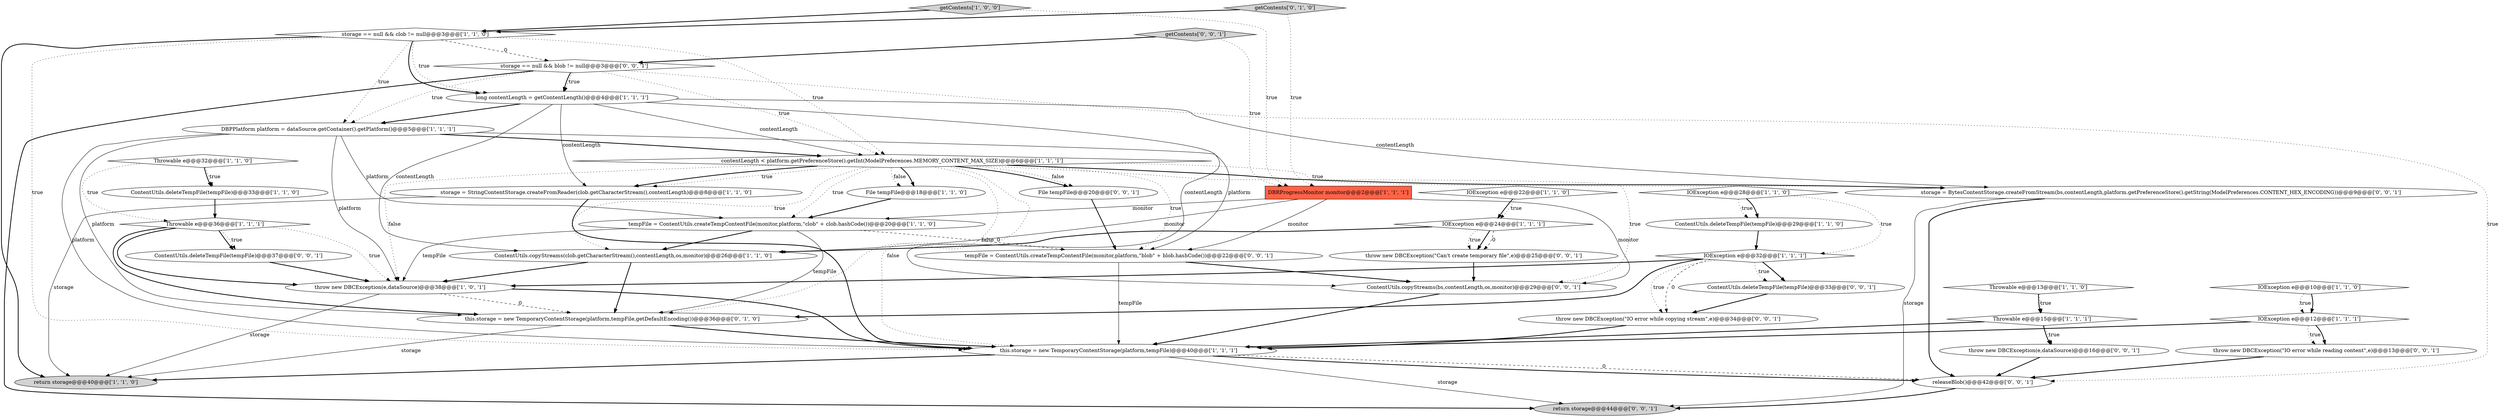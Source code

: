 digraph {
5 [style = filled, label = "Throwable e@@@36@@@['1', '1', '1']", fillcolor = white, shape = diamond image = "AAA0AAABBB1BBB"];
14 [style = filled, label = "storage == null && clob != null@@@3@@@['1', '1', '0']", fillcolor = white, shape = diamond image = "AAA0AAABBB1BBB"];
17 [style = filled, label = "IOException e@@@28@@@['1', '1', '0']", fillcolor = white, shape = diamond image = "AAA0AAABBB1BBB"];
34 [style = filled, label = "ContentUtils.deleteTempFile(tempFile)@@@33@@@['0', '0', '1']", fillcolor = white, shape = ellipse image = "AAA0AAABBB3BBB"];
36 [style = filled, label = "getContents['0', '0', '1']", fillcolor = lightgray, shape = diamond image = "AAA0AAABBB3BBB"];
10 [style = filled, label = "this.storage = new TemporaryContentStorage(platform,tempFile)@@@40@@@['1', '1', '1']", fillcolor = white, shape = ellipse image = "AAA0AAABBB1BBB"];
21 [style = filled, label = "ContentUtils.copyStreams(clob.getCharacterStream(),contentLength,os,monitor)@@@26@@@['1', '1', '0']", fillcolor = white, shape = ellipse image = "AAA0AAABBB1BBB"];
26 [style = filled, label = "getContents['0', '1', '0']", fillcolor = lightgray, shape = diamond image = "AAA0AAABBB2BBB"];
39 [style = filled, label = "ContentUtils.copyStreams(bs,contentLength,os,monitor)@@@29@@@['0', '0', '1']", fillcolor = white, shape = ellipse image = "AAA0AAABBB3BBB"];
30 [style = filled, label = "releaseBlob()@@@42@@@['0', '0', '1']", fillcolor = white, shape = ellipse image = "AAA0AAABBB3BBB"];
13 [style = filled, label = "DBPPlatform platform = dataSource.getContainer().getPlatform()@@@5@@@['1', '1', '1']", fillcolor = white, shape = ellipse image = "AAA0AAABBB1BBB"];
15 [style = filled, label = "Throwable e@@@15@@@['1', '1', '1']", fillcolor = white, shape = diamond image = "AAA0AAABBB1BBB"];
24 [style = filled, label = "getContents['1', '0', '0']", fillcolor = lightgray, shape = diamond image = "AAA0AAABBB1BBB"];
8 [style = filled, label = "IOException e@@@10@@@['1', '1', '0']", fillcolor = white, shape = diamond image = "AAA0AAABBB1BBB"];
27 [style = filled, label = "throw new DBCException(e,dataSource)@@@16@@@['0', '0', '1']", fillcolor = white, shape = ellipse image = "AAA0AAABBB3BBB"];
7 [style = filled, label = "IOException e@@@22@@@['1', '1', '0']", fillcolor = white, shape = diamond image = "AAA0AAABBB1BBB"];
19 [style = filled, label = "File tempFile@@@18@@@['1', '1', '0']", fillcolor = white, shape = ellipse image = "AAA0AAABBB1BBB"];
28 [style = filled, label = "storage == null && blob != null@@@3@@@['0', '0', '1']", fillcolor = white, shape = diamond image = "AAA0AAABBB3BBB"];
1 [style = filled, label = "long contentLength = getContentLength()@@@4@@@['1', '1', '1']", fillcolor = white, shape = ellipse image = "AAA0AAABBB1BBB"];
4 [style = filled, label = "DBRProgressMonitor monitor@@@2@@@['1', '1', '1']", fillcolor = tomato, shape = box image = "AAA0AAABBB1BBB"];
12 [style = filled, label = "IOException e@@@32@@@['1', '1', '1']", fillcolor = white, shape = diamond image = "AAA0AAABBB1BBB"];
11 [style = filled, label = "Throwable e@@@13@@@['1', '1', '0']", fillcolor = white, shape = diamond image = "AAA0AAABBB1BBB"];
20 [style = filled, label = "throw new DBCException(e,dataSource)@@@38@@@['1', '0', '1']", fillcolor = white, shape = ellipse image = "AAA0AAABBB1BBB"];
32 [style = filled, label = "ContentUtils.deleteTempFile(tempFile)@@@37@@@['0', '0', '1']", fillcolor = white, shape = ellipse image = "AAA0AAABBB3BBB"];
9 [style = filled, label = "IOException e@@@24@@@['1', '1', '1']", fillcolor = white, shape = diamond image = "AAA0AAABBB1BBB"];
6 [style = filled, label = "storage = StringContentStorage.createFromReader(clob.getCharacterStream(),contentLength)@@@8@@@['1', '1', '0']", fillcolor = white, shape = ellipse image = "AAA0AAABBB1BBB"];
35 [style = filled, label = "File tempFile@@@20@@@['0', '0', '1']", fillcolor = white, shape = ellipse image = "AAA0AAABBB3BBB"];
3 [style = filled, label = "return storage@@@40@@@['1', '1', '0']", fillcolor = lightgray, shape = ellipse image = "AAA0AAABBB1BBB"];
22 [style = filled, label = "ContentUtils.deleteTempFile(tempFile)@@@33@@@['1', '1', '0']", fillcolor = white, shape = ellipse image = "AAA0AAABBB1BBB"];
2 [style = filled, label = "tempFile = ContentUtils.createTempContentFile(monitor,platform,\"clob\" + clob.hashCode())@@@20@@@['1', '1', '0']", fillcolor = white, shape = ellipse image = "AAA0AAABBB1BBB"];
29 [style = filled, label = "throw new DBCException(\"Can't create temporary file\",e)@@@25@@@['0', '0', '1']", fillcolor = white, shape = ellipse image = "AAA0AAABBB3BBB"];
31 [style = filled, label = "return storage@@@44@@@['0', '0', '1']", fillcolor = lightgray, shape = ellipse image = "AAA0AAABBB3BBB"];
16 [style = filled, label = "IOException e@@@12@@@['1', '1', '1']", fillcolor = white, shape = diamond image = "AAA0AAABBB1BBB"];
23 [style = filled, label = "Throwable e@@@32@@@['1', '1', '0']", fillcolor = white, shape = diamond image = "AAA0AAABBB1BBB"];
25 [style = filled, label = "this.storage = new TemporaryContentStorage(platform,tempFile,getDefaultEncoding())@@@36@@@['0', '1', '0']", fillcolor = white, shape = ellipse image = "AAA1AAABBB2BBB"];
38 [style = filled, label = "throw new DBCException(\"IO error while copying stream\",e)@@@34@@@['0', '0', '1']", fillcolor = white, shape = ellipse image = "AAA0AAABBB3BBB"];
18 [style = filled, label = "ContentUtils.deleteTempFile(tempFile)@@@29@@@['1', '1', '0']", fillcolor = white, shape = ellipse image = "AAA0AAABBB1BBB"];
40 [style = filled, label = "tempFile = ContentUtils.createTempContentFile(monitor,platform,\"blob\" + blob.hashCode())@@@22@@@['0', '0', '1']", fillcolor = white, shape = ellipse image = "AAA0AAABBB3BBB"];
0 [style = filled, label = "contentLength < platform.getPreferenceStore().getInt(ModelPreferences.MEMORY_CONTENT_MAX_SIZE)@@@6@@@['1', '1', '1']", fillcolor = white, shape = diamond image = "AAA0AAABBB1BBB"];
37 [style = filled, label = "storage = BytesContentStorage.createFromStream(bs,contentLength,platform.getPreferenceStore().getString(ModelPreferences.CONTENT_HEX_ENCODING))@@@9@@@['0', '0', '1']", fillcolor = white, shape = ellipse image = "AAA0AAABBB3BBB"];
33 [style = filled, label = "throw new DBCException(\"IO error while reading content\",e)@@@13@@@['0', '0', '1']", fillcolor = white, shape = ellipse image = "AAA0AAABBB3BBB"];
23->22 [style = bold, label=""];
12->25 [style = bold, label=""];
14->0 [style = dotted, label="true"];
0->6 [style = dotted, label="true"];
4->39 [style = solid, label="monitor"];
14->3 [style = bold, label=""];
20->10 [style = bold, label=""];
9->29 [style = dashed, label="0"];
0->37 [style = dotted, label="true"];
10->30 [style = bold, label=""];
1->6 [style = solid, label="contentLength"];
25->10 [style = bold, label=""];
36->4 [style = dotted, label="true"];
5->32 [style = bold, label=""];
10->3 [style = bold, label=""];
0->21 [style = dotted, label="true"];
34->38 [style = bold, label=""];
21->25 [style = bold, label=""];
23->22 [style = dotted, label="true"];
28->1 [style = bold, label=""];
37->30 [style = bold, label=""];
26->4 [style = dotted, label="true"];
1->37 [style = solid, label="contentLength"];
27->30 [style = bold, label=""];
25->3 [style = solid, label="storage"];
0->25 [style = dotted, label="false"];
36->28 [style = bold, label=""];
13->2 [style = solid, label="platform"];
14->28 [style = dashed, label="0"];
37->31 [style = solid, label="storage"];
40->39 [style = bold, label=""];
4->2 [style = solid, label="monitor"];
0->20 [style = dotted, label="false"];
24->14 [style = bold, label=""];
13->10 [style = solid, label="platform"];
5->32 [style = dotted, label="true"];
10->31 [style = solid, label="storage"];
24->4 [style = dotted, label="true"];
8->16 [style = bold, label=""];
40->10 [style = solid, label="tempFile"];
17->18 [style = dotted, label="true"];
35->40 [style = bold, label=""];
13->0 [style = bold, label=""];
38->10 [style = bold, label=""];
28->0 [style = dotted, label="true"];
7->9 [style = bold, label=""];
2->20 [style = solid, label="tempFile"];
0->19 [style = bold, label=""];
12->34 [style = bold, label=""];
30->31 [style = bold, label=""];
32->20 [style = bold, label=""];
2->25 [style = solid, label="tempFile"];
21->20 [style = bold, label=""];
12->20 [style = bold, label=""];
4->40 [style = solid, label="monitor"];
19->2 [style = bold, label=""];
2->21 [style = bold, label=""];
1->39 [style = solid, label="contentLength"];
1->13 [style = bold, label=""];
0->2 [style = dotted, label="true"];
0->6 [style = bold, label=""];
0->19 [style = dotted, label="false"];
8->16 [style = dotted, label="true"];
15->27 [style = dotted, label="true"];
20->3 [style = solid, label="storage"];
1->21 [style = solid, label="contentLength"];
14->1 [style = dotted, label="true"];
28->13 [style = dotted, label="true"];
12->38 [style = dashed, label="0"];
12->34 [style = dotted, label="true"];
2->40 [style = dashed, label="0"];
23->5 [style = dotted, label="true"];
11->15 [style = bold, label=""];
26->14 [style = bold, label=""];
16->10 [style = bold, label=""];
17->12 [style = dotted, label="true"];
14->13 [style = dotted, label="true"];
39->10 [style = bold, label=""];
9->29 [style = dotted, label="true"];
0->10 [style = dotted, label="false"];
12->38 [style = dotted, label="true"];
11->15 [style = dotted, label="true"];
9->29 [style = bold, label=""];
15->10 [style = bold, label=""];
28->31 [style = bold, label=""];
0->37 [style = bold, label=""];
22->5 [style = bold, label=""];
10->30 [style = dashed, label="0"];
0->35 [style = bold, label=""];
20->25 [style = dashed, label="0"];
16->33 [style = dotted, label="true"];
13->25 [style = solid, label="platform"];
0->35 [style = dotted, label="false"];
16->33 [style = bold, label=""];
9->21 [style = bold, label=""];
1->0 [style = solid, label="contentLength"];
7->9 [style = dotted, label="true"];
28->30 [style = dotted, label="true"];
4->21 [style = solid, label="monitor"];
0->40 [style = dotted, label="true"];
6->3 [style = solid, label="storage"];
14->1 [style = bold, label=""];
6->10 [style = bold, label=""];
15->27 [style = bold, label=""];
33->30 [style = bold, label=""];
28->1 [style = dotted, label="true"];
5->25 [style = bold, label=""];
29->39 [style = bold, label=""];
13->40 [style = solid, label="platform"];
5->20 [style = bold, label=""];
14->10 [style = dotted, label="true"];
18->12 [style = bold, label=""];
13->20 [style = solid, label="platform"];
0->39 [style = dotted, label="true"];
5->20 [style = dotted, label="true"];
17->18 [style = bold, label=""];
}
